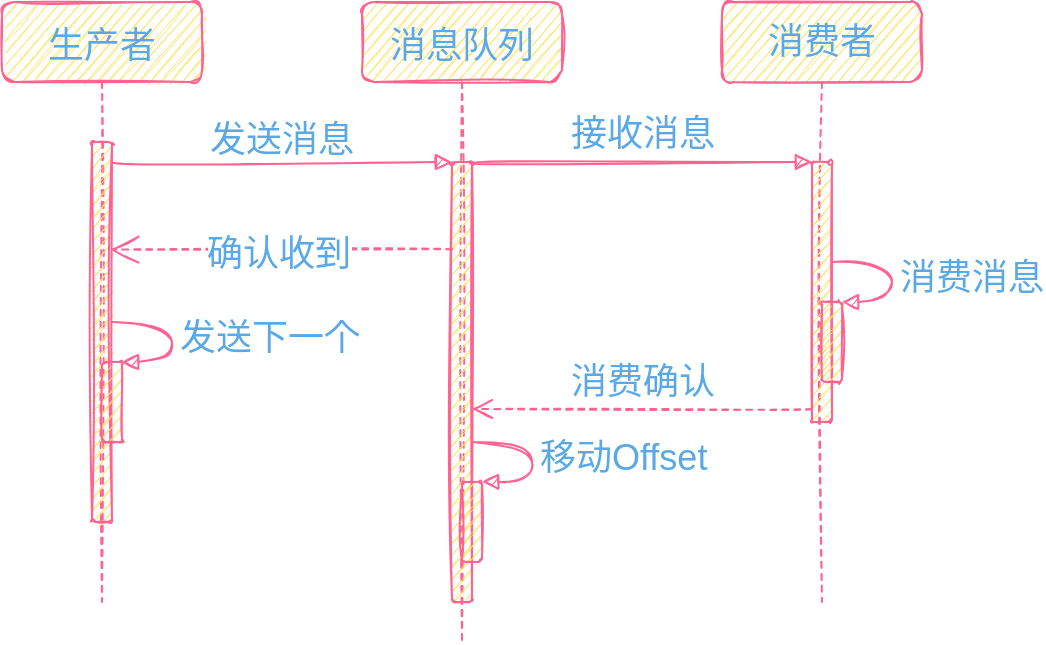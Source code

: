 <mxfile version="14.6.13" type="device"><diagram id="kgpKYQtTHZ0yAKxKKP6v" name="Page-1"><mxGraphModel dx="905" dy="672" grid="1" gridSize="10" guides="1" tooltips="1" connect="1" arrows="1" fold="1" page="1" pageScale="1" pageWidth="850" pageHeight="1100" math="0" shadow="0"><root><mxCell id="0"/><mxCell id="1" parent="0"/><mxCell id="3nuBFxr9cyL0pnOWT2aG-1" value="生产者" style="shape=umlLifeline;perimeter=lifelinePerimeter;container=1;collapsible=0;recursiveResize=0;shadow=0;strokeWidth=1;fillColor=#FFE45E;strokeColor=#FF6392;fontColor=#5AA9E6;sketch=1;rounded=1;fontSize=18;" parent="1" vertex="1"><mxGeometry x="120" y="80" width="100" height="300" as="geometry"/></mxCell><mxCell id="3nuBFxr9cyL0pnOWT2aG-2" value="" style="points=[];perimeter=orthogonalPerimeter;shadow=0;strokeWidth=1;fillColor=#FFE45E;strokeColor=#FF6392;fontColor=#5AA9E6;sketch=1;rounded=1;fontSize=18;" parent="3nuBFxr9cyL0pnOWT2aG-1" vertex="1"><mxGeometry x="45" y="70" width="10" height="190" as="geometry"/></mxCell><mxCell id="XDk4zRhkVS6IcC579X_B-25" value="" style="html=1;points=[];perimeter=orthogonalPerimeter;fillColor=#FFE45E;strokeColor=#FF6392;fontColor=#5AA9E6;sketch=1;rounded=1;fontSize=18;" vertex="1" parent="3nuBFxr9cyL0pnOWT2aG-1"><mxGeometry x="50" y="180" width="10" height="40" as="geometry"/></mxCell><mxCell id="XDk4zRhkVS6IcC579X_B-26" value="发送下一个" style="edgeStyle=orthogonalEdgeStyle;html=1;align=left;spacingLeft=2;endArrow=block;entryX=1;entryY=0;strokeColor=#FF6392;fontColor=#5AA9E6;sketch=1;curved=1;fontSize=18;" edge="1" target="XDk4zRhkVS6IcC579X_B-25" parent="3nuBFxr9cyL0pnOWT2aG-1"><mxGeometry relative="1" as="geometry"><mxPoint x="55" y="160" as="sourcePoint"/><Array as="points"><mxPoint x="85" y="160"/></Array></mxGeometry></mxCell><mxCell id="3nuBFxr9cyL0pnOWT2aG-5" value="消息队列" style="shape=umlLifeline;perimeter=lifelinePerimeter;container=1;collapsible=0;recursiveResize=0;shadow=0;strokeWidth=1;fillColor=#FFE45E;strokeColor=#FF6392;fontColor=#5AA9E6;sketch=1;rounded=1;fontSize=18;" parent="1" vertex="1"><mxGeometry x="300" y="80" width="100" height="320" as="geometry"/></mxCell><mxCell id="3nuBFxr9cyL0pnOWT2aG-6" value="" style="points=[];perimeter=orthogonalPerimeter;shadow=0;strokeWidth=1;fillColor=#FFE45E;strokeColor=#FF6392;fontColor=#5AA9E6;sketch=1;rounded=1;fontSize=18;" parent="3nuBFxr9cyL0pnOWT2aG-5" vertex="1"><mxGeometry x="45" y="80" width="10" height="220" as="geometry"/></mxCell><mxCell id="XDk4zRhkVS6IcC579X_B-38" value="" style="html=1;points=[];perimeter=orthogonalPerimeter;fillColor=#FFE45E;strokeColor=#FF6392;fontColor=#5AA9E6;sketch=1;rounded=1;fontSize=18;" vertex="1" parent="3nuBFxr9cyL0pnOWT2aG-5"><mxGeometry x="50" y="240" width="10" height="40" as="geometry"/></mxCell><mxCell id="XDk4zRhkVS6IcC579X_B-39" value="移动Offset" style="edgeStyle=orthogonalEdgeStyle;html=1;align=left;spacingLeft=2;endArrow=block;entryX=1;entryY=0;strokeColor=#FF6392;fontColor=#5AA9E6;sketch=1;curved=1;fontSize=18;" edge="1" target="XDk4zRhkVS6IcC579X_B-38" parent="3nuBFxr9cyL0pnOWT2aG-5"><mxGeometry relative="1" as="geometry"><mxPoint x="55" y="220" as="sourcePoint"/><Array as="points"><mxPoint x="85" y="220"/></Array></mxGeometry></mxCell><mxCell id="3nuBFxr9cyL0pnOWT2aG-8" value="发送消息" style="verticalAlign=bottom;endArrow=block;entryX=0;entryY=0;shadow=0;strokeWidth=1;strokeColor=#FF6392;fontColor=#5AA9E6;sketch=1;curved=1;fontSize=18;" parent="1" source="3nuBFxr9cyL0pnOWT2aG-2" target="3nuBFxr9cyL0pnOWT2aG-6" edge="1"><mxGeometry relative="1" as="geometry"><mxPoint x="275" y="160" as="sourcePoint"/></mxGeometry></mxCell><mxCell id="XDk4zRhkVS6IcC579X_B-20" value="消费者" style="shape=umlLifeline;perimeter=lifelinePerimeter;whiteSpace=wrap;html=1;container=1;collapsible=0;recursiveResize=0;outlineConnect=0;fillColor=#FFE45E;strokeColor=#FF6392;fontColor=#5AA9E6;sketch=1;rounded=1;fontSize=18;" vertex="1" parent="1"><mxGeometry x="480" y="80" width="100" height="300" as="geometry"/></mxCell><mxCell id="XDk4zRhkVS6IcC579X_B-23" value="Use" style="endArrow=open;endSize=12;dashed=1;html=1;entryX=0.917;entryY=0.283;entryDx=0;entryDy=0;entryPerimeter=0;strokeColor=#FF6392;fontColor=#5AA9E6;sketch=1;curved=1;fontSize=18;" edge="1" parent="1" source="3nuBFxr9cyL0pnOWT2aG-6" target="3nuBFxr9cyL0pnOWT2aG-2"><mxGeometry width="160" relative="1" as="geometry"><mxPoint x="200" y="270" as="sourcePoint"/><mxPoint x="360" y="270" as="targetPoint"/></mxGeometry></mxCell><mxCell id="XDk4zRhkVS6IcC579X_B-24" value="确认收到" style="edgeLabel;html=1;align=center;verticalAlign=middle;resizable=0;points=[];fontColor=#5AA9E6;sketch=1;rounded=1;fontSize=18;" vertex="1" connectable="0" parent="XDk4zRhkVS6IcC579X_B-23"><mxGeometry x="-0.137" y="3" relative="1" as="geometry"><mxPoint x="-14" y="-1" as="offset"/></mxGeometry></mxCell><mxCell id="XDk4zRhkVS6IcC579X_B-29" value="" style="html=1;points=[];perimeter=orthogonalPerimeter;fillColor=#FFE45E;strokeColor=#FF6392;fontColor=#5AA9E6;sketch=1;rounded=1;fontSize=18;" vertex="1" parent="1"><mxGeometry x="525" y="160" width="10" height="130" as="geometry"/></mxCell><mxCell id="XDk4zRhkVS6IcC579X_B-30" value="接收消息" style="html=1;verticalAlign=bottom;endArrow=block;entryX=0;entryY=0;exitX=0.917;exitY=0.003;exitDx=0;exitDy=0;exitPerimeter=0;strokeColor=#FF6392;fontColor=#5AA9E6;sketch=1;curved=1;fontSize=18;" edge="1" target="XDk4zRhkVS6IcC579X_B-29" parent="1" source="3nuBFxr9cyL0pnOWT2aG-6"><mxGeometry relative="1" as="geometry"><mxPoint x="360" y="190" as="sourcePoint"/></mxGeometry></mxCell><mxCell id="XDk4zRhkVS6IcC579X_B-31" value="消费确认" style="html=1;verticalAlign=bottom;endArrow=open;dashed=1;endSize=8;exitX=0;exitY=0.95;strokeColor=#FF6392;fontColor=#5AA9E6;sketch=1;curved=1;fontSize=18;" edge="1" source="XDk4zRhkVS6IcC579X_B-29" parent="1" target="3nuBFxr9cyL0pnOWT2aG-6"><mxGeometry relative="1" as="geometry"><mxPoint x="460" y="266" as="targetPoint"/></mxGeometry></mxCell><mxCell id="XDk4zRhkVS6IcC579X_B-36" value="" style="html=1;points=[];perimeter=orthogonalPerimeter;fillColor=#FFE45E;strokeColor=#FF6392;fontColor=#5AA9E6;sketch=1;rounded=1;fontSize=18;" vertex="1" parent="1"><mxGeometry x="530" y="230" width="10" height="40" as="geometry"/></mxCell><mxCell id="XDk4zRhkVS6IcC579X_B-37" value="消费消息" style="edgeStyle=orthogonalEdgeStyle;html=1;align=left;spacingLeft=2;endArrow=block;entryX=1;entryY=0;strokeColor=#FF6392;fontColor=#5AA9E6;sketch=1;curved=1;fontSize=18;" edge="1" target="XDk4zRhkVS6IcC579X_B-36" parent="1"><mxGeometry relative="1" as="geometry"><mxPoint x="535" y="210" as="sourcePoint"/><Array as="points"><mxPoint x="565" y="210"/></Array></mxGeometry></mxCell></root></mxGraphModel></diagram></mxfile>
